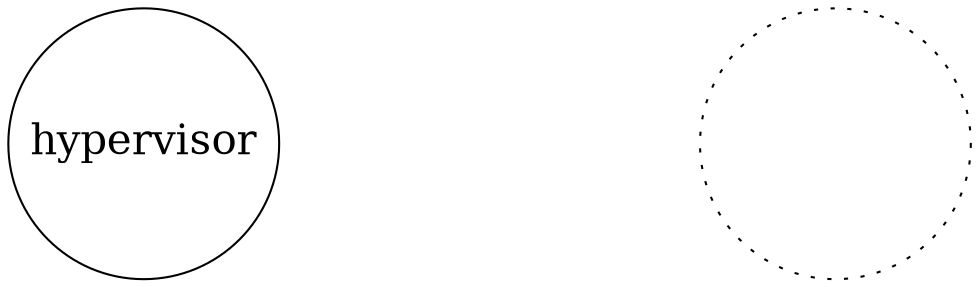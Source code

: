 
digraph step {
    rankdir="LR";
    ranksep=0.5;

    node[fontsize=20, shape=circle, width=1.8];
    edge[penwidth=0.4, arrowsize=0.5];

    "hypervisor";
    "monitor" [style=dotted, fontcolor=white];

    "tmp"[style=invis];
    "hypervisor" -> "tmp" [style=invis];
    "tmp" -> "monitor" [style=invis];
}

